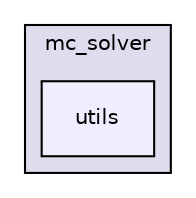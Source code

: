 digraph "include/mc_solver/utils" {
  compound=true
  node [ fontsize="10", fontname="Helvetica"];
  edge [ labelfontsize="10", labelfontname="Helvetica"];
  subgraph clusterdir_fad12f0f0b10f75a80792b958ab0d808 {
    graph [ bgcolor="#ddddee", pencolor="black", label="mc_solver" fontname="Helvetica", fontsize="10", URL="dir_fad12f0f0b10f75a80792b958ab0d808.html"]
  dir_166bf500fe105c405562c1ec652d185c [shape=box, label="utils", style="filled", fillcolor="#eeeeff", pencolor="black", URL="dir_166bf500fe105c405562c1ec652d185c.html"];
  }
}
